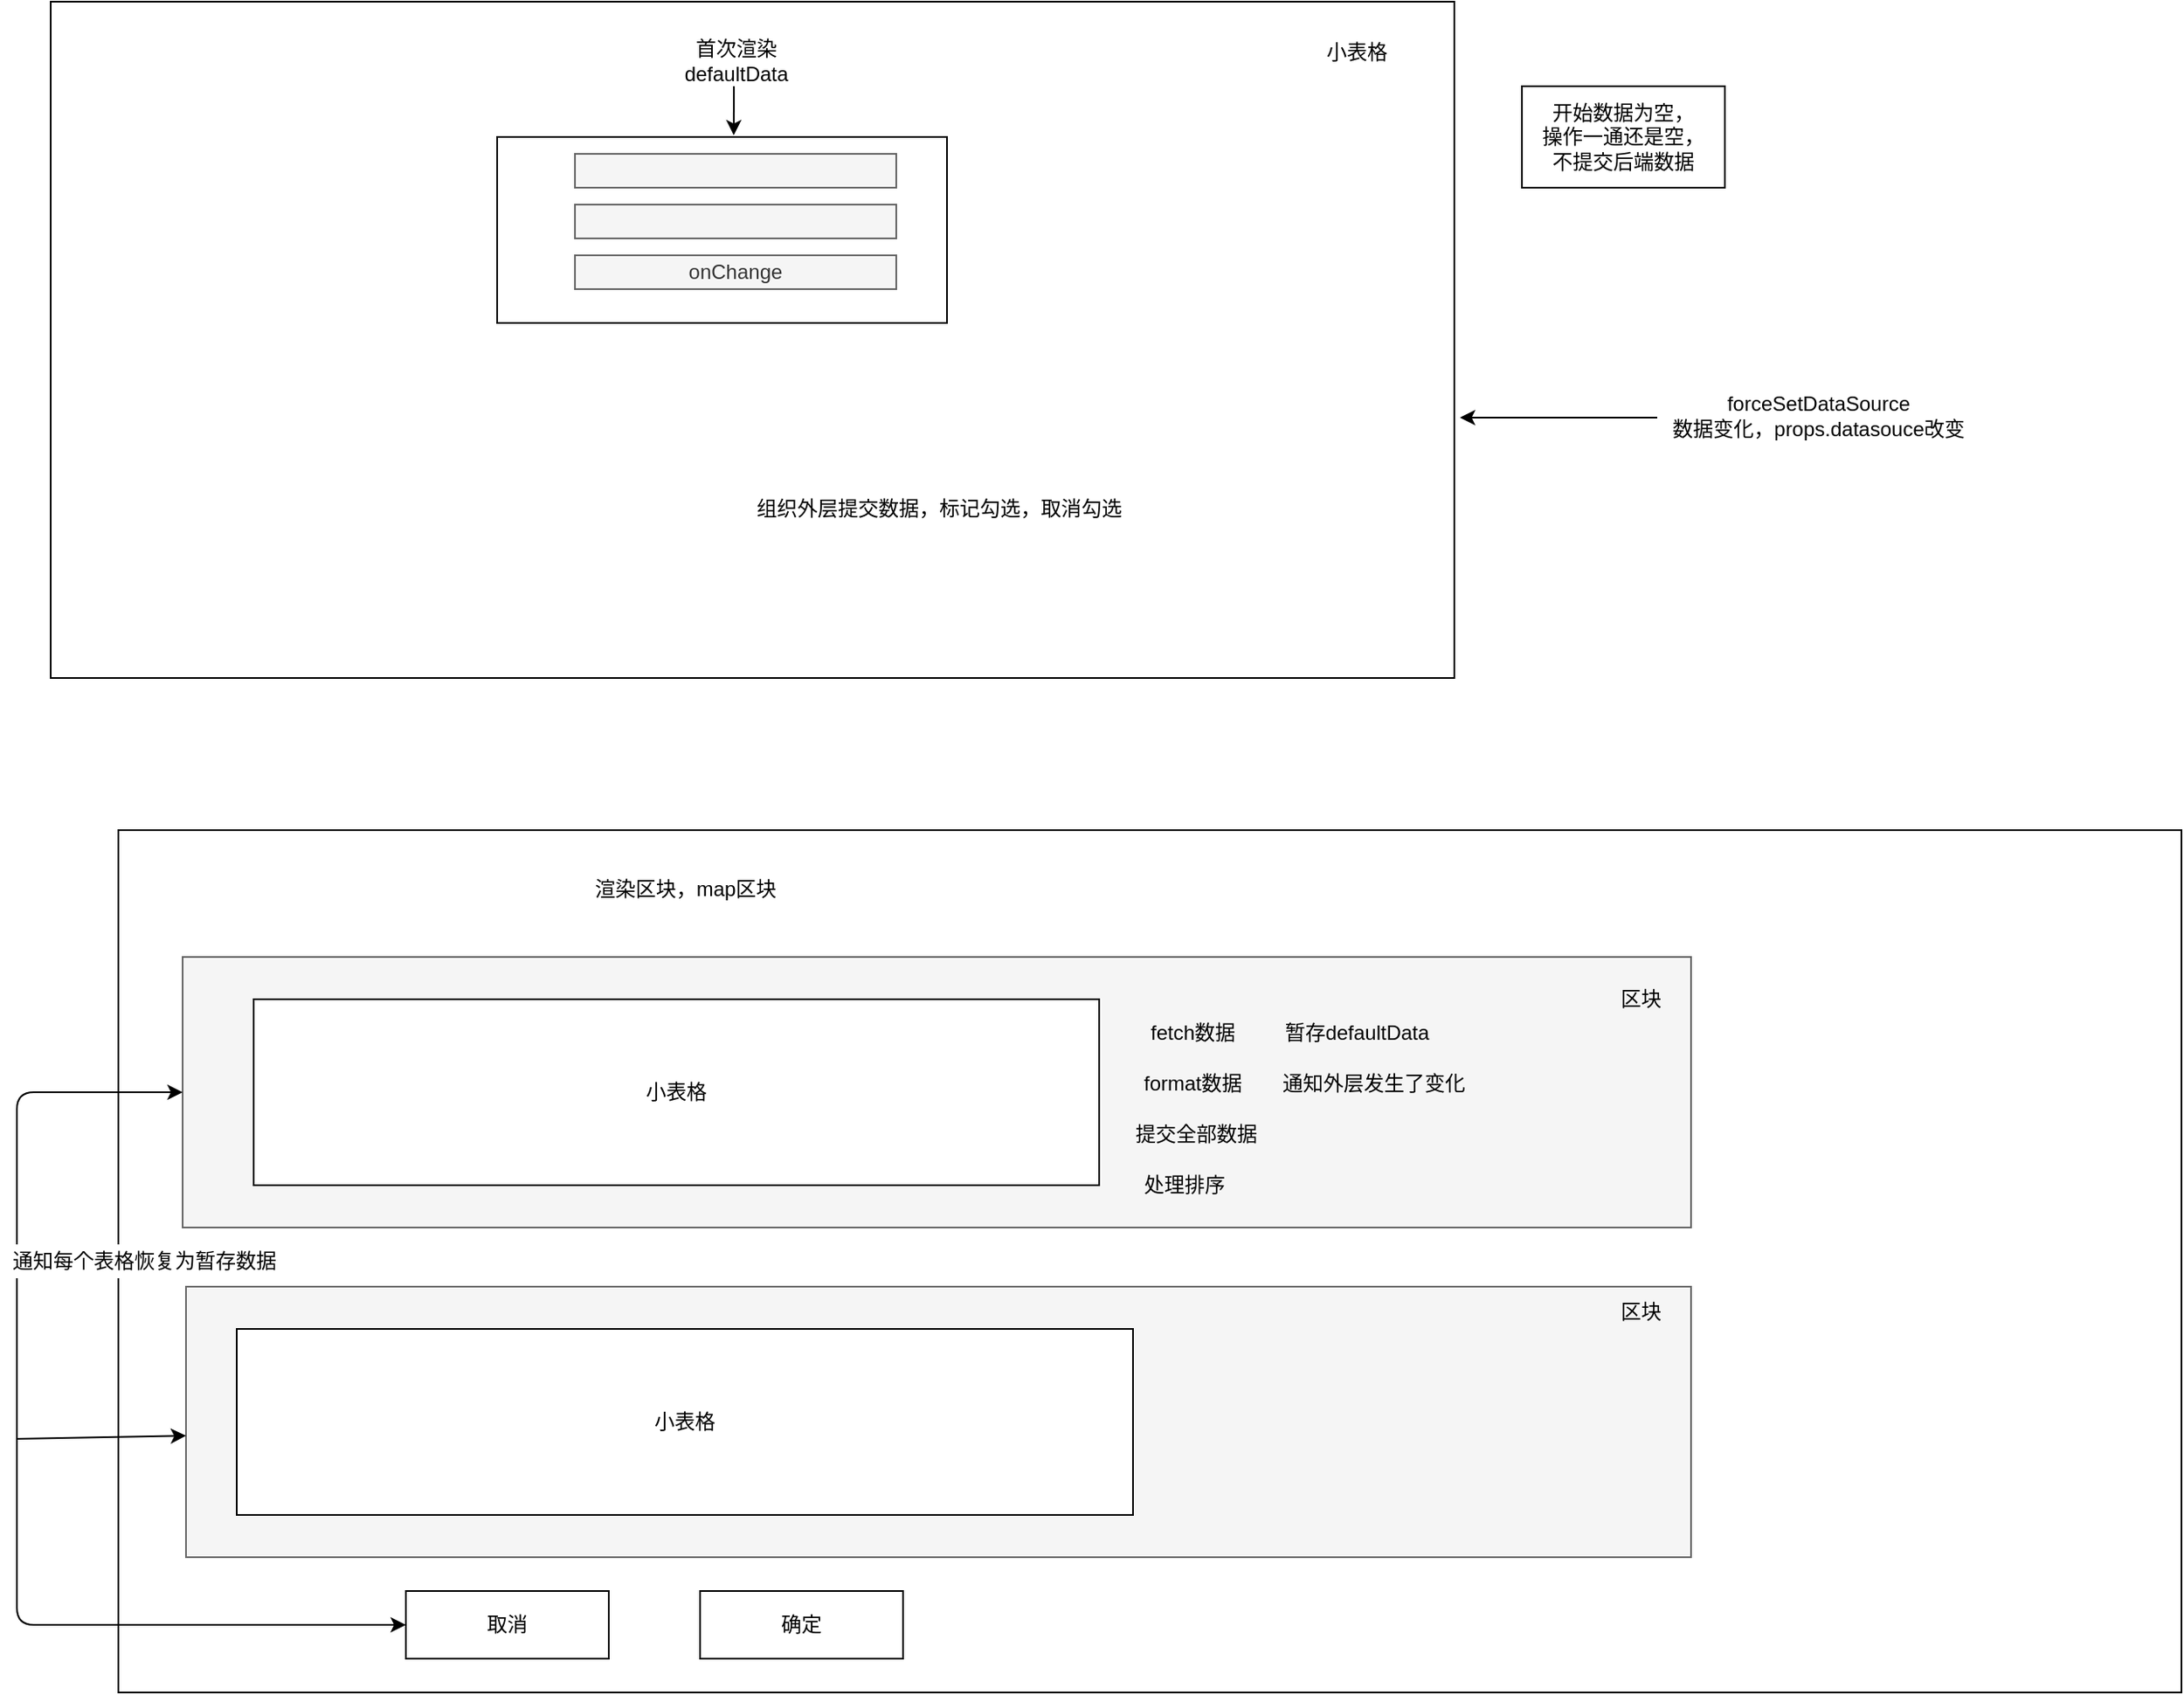 <mxfile version="14.6.5" type="github">
  <diagram id="aLa3FHg2r4vYx-vsww85" name="Page-1">
    <mxGraphModel dx="1426" dy="794" grid="1" gridSize="10" guides="1" tooltips="1" connect="1" arrows="1" fold="1" page="1" pageScale="1" pageWidth="827" pageHeight="1169" math="0" shadow="0">
      <root>
        <mxCell id="0" />
        <mxCell id="1" parent="0" />
        <mxCell id="L-b4eYi8AkZmki4z9Wjc-21" value="" style="rounded=0;whiteSpace=wrap;html=1;" parent="1" vertex="1">
          <mxGeometry x="30" y="140" width="830" height="400" as="geometry" />
        </mxCell>
        <mxCell id="L-b4eYi8AkZmki4z9Wjc-11" value="" style="rounded=0;whiteSpace=wrap;html=1;" parent="1" vertex="1">
          <mxGeometry x="294" y="220" width="266" height="110" as="geometry" />
        </mxCell>
        <mxCell id="L-b4eYi8AkZmki4z9Wjc-12" value="" style="rounded=0;whiteSpace=wrap;html=1;fillColor=#f5f5f5;strokeColor=#666666;fontColor=#333333;" parent="1" vertex="1">
          <mxGeometry x="340" y="230" width="190" height="20" as="geometry" />
        </mxCell>
        <mxCell id="L-b4eYi8AkZmki4z9Wjc-13" value="" style="rounded=0;whiteSpace=wrap;html=1;fillColor=#f5f5f5;strokeColor=#666666;fontColor=#333333;" parent="1" vertex="1">
          <mxGeometry x="340" y="260" width="190" height="20" as="geometry" />
        </mxCell>
        <mxCell id="L-b4eYi8AkZmki4z9Wjc-14" value="onChange" style="rounded=0;whiteSpace=wrap;html=1;fillColor=#f5f5f5;strokeColor=#666666;fontColor=#333333;" parent="1" vertex="1">
          <mxGeometry x="340" y="290" width="190" height="20" as="geometry" />
        </mxCell>
        <mxCell id="L-b4eYi8AkZmki4z9Wjc-18" value="" style="endArrow=classic;html=1;entryX=0.526;entryY=-0.027;entryDx=0;entryDy=0;entryPerimeter=0;" parent="1" edge="1">
          <mxGeometry width="50" height="50" relative="1" as="geometry">
            <mxPoint x="434" y="190" as="sourcePoint" />
            <mxPoint x="433.916" y="219.03" as="targetPoint" />
          </mxGeometry>
        </mxCell>
        <mxCell id="L-b4eYi8AkZmki4z9Wjc-19" value="首次渲染&lt;br&gt;defaultData" style="text;html=1;align=center;verticalAlign=middle;resizable=0;points=[];autosize=1;strokeColor=none;" parent="1" vertex="1">
          <mxGeometry x="395" y="160" width="80" height="30" as="geometry" />
        </mxCell>
        <mxCell id="L-b4eYi8AkZmki4z9Wjc-22" value="组织外层提交数据，标记勾选，取消勾选" style="text;html=1;align=center;verticalAlign=middle;resizable=0;points=[];autosize=1;strokeColor=none;" parent="1" vertex="1">
          <mxGeometry x="440" y="430" width="230" height="20" as="geometry" />
        </mxCell>
        <mxCell id="XcSG3mJqiO2_OLah6neF-1" value="开始数据为空，&lt;br&gt;操作一通还是空，&lt;br&gt;不提交后端数据" style="rounded=0;whiteSpace=wrap;html=1;" vertex="1" parent="1">
          <mxGeometry x="900" y="190" width="120" height="60" as="geometry" />
        </mxCell>
        <mxCell id="XcSG3mJqiO2_OLah6neF-2" value="小表格" style="text;html=1;align=center;verticalAlign=middle;resizable=0;points=[];autosize=1;strokeColor=none;" vertex="1" parent="1">
          <mxGeometry x="777" y="160" width="50" height="20" as="geometry" />
        </mxCell>
        <mxCell id="XcSG3mJqiO2_OLah6neF-3" value="" style="rounded=0;whiteSpace=wrap;html=1;" vertex="1" parent="1">
          <mxGeometry x="70" y="630" width="1220" height="510" as="geometry" />
        </mxCell>
        <mxCell id="XcSG3mJqiO2_OLah6neF-4" value="" style="rounded=0;whiteSpace=wrap;html=1;fillColor=#f5f5f5;strokeColor=#666666;fontColor=#333333;" vertex="1" parent="1">
          <mxGeometry x="108" y="705" width="892" height="160" as="geometry" />
        </mxCell>
        <mxCell id="XcSG3mJqiO2_OLah6neF-5" value="" style="rounded=0;whiteSpace=wrap;html=1;fillColor=#f5f5f5;strokeColor=#666666;fontColor=#333333;" vertex="1" parent="1">
          <mxGeometry x="110" y="900" width="890" height="160" as="geometry" />
        </mxCell>
        <mxCell id="XcSG3mJqiO2_OLah6neF-6" value="渲染区块，map区块" style="text;html=1;align=center;verticalAlign=middle;resizable=0;points=[];autosize=1;strokeColor=none;" vertex="1" parent="1">
          <mxGeometry x="345" y="655" width="120" height="20" as="geometry" />
        </mxCell>
        <mxCell id="XcSG3mJqiO2_OLah6neF-7" value="小表格" style="rounded=0;whiteSpace=wrap;html=1;" vertex="1" parent="1">
          <mxGeometry x="150" y="730" width="500" height="110" as="geometry" />
        </mxCell>
        <mxCell id="XcSG3mJqiO2_OLah6neF-8" value="区块" style="text;html=1;align=center;verticalAlign=middle;resizable=0;points=[];autosize=1;strokeColor=none;" vertex="1" parent="1">
          <mxGeometry x="950" y="720" width="40" height="20" as="geometry" />
        </mxCell>
        <mxCell id="XcSG3mJqiO2_OLah6neF-9" value="取消" style="rounded=0;whiteSpace=wrap;html=1;" vertex="1" parent="1">
          <mxGeometry x="240" y="1080" width="120" height="40" as="geometry" />
        </mxCell>
        <mxCell id="XcSG3mJqiO2_OLah6neF-10" value="确定" style="rounded=0;whiteSpace=wrap;html=1;" vertex="1" parent="1">
          <mxGeometry x="414" y="1080" width="120" height="40" as="geometry" />
        </mxCell>
        <mxCell id="XcSG3mJqiO2_OLah6neF-11" value="小表格" style="rounded=0;whiteSpace=wrap;html=1;" vertex="1" parent="1">
          <mxGeometry x="140" y="925" width="530" height="110" as="geometry" />
        </mxCell>
        <mxCell id="XcSG3mJqiO2_OLah6neF-12" value="区块" style="text;html=1;align=center;verticalAlign=middle;resizable=0;points=[];autosize=1;strokeColor=none;" vertex="1" parent="1">
          <mxGeometry x="950" y="905" width="40" height="20" as="geometry" />
        </mxCell>
        <mxCell id="XcSG3mJqiO2_OLah6neF-15" value="fetch数据" style="text;html=1;align=center;verticalAlign=middle;resizable=0;points=[];autosize=1;strokeColor=none;" vertex="1" parent="1">
          <mxGeometry x="670" y="740" width="70" height="20" as="geometry" />
        </mxCell>
        <mxCell id="L-b4eYi8AkZmki4z9Wjc-27" value="" style="endArrow=classic;startArrow=classic;html=1;entryX=0;entryY=0.5;entryDx=0;entryDy=0;" parent="1" target="XcSG3mJqiO2_OLah6neF-9" edge="1" source="XcSG3mJqiO2_OLah6neF-4">
          <mxGeometry width="50" height="50" relative="1" as="geometry">
            <mxPoint x="140" y="760" as="sourcePoint" />
            <mxPoint x="90" y="1060" as="targetPoint" />
            <Array as="points">
              <mxPoint x="10" y="785" />
              <mxPoint x="10" y="970" />
              <mxPoint x="10" y="1100" />
            </Array>
          </mxGeometry>
        </mxCell>
        <mxCell id="XcSG3mJqiO2_OLah6neF-18" value="通知每个表格恢复为暂存数据" style="text;html=1;align=center;verticalAlign=middle;resizable=0;points=[];autosize=1;strokeColor=none;fillColor=#ffffff;" vertex="1" parent="1">
          <mxGeometry y="875" width="170" height="20" as="geometry" />
        </mxCell>
        <mxCell id="XcSG3mJqiO2_OLah6neF-20" value="" style="endArrow=classic;html=1;" edge="1" parent="1" target="XcSG3mJqiO2_OLah6neF-5">
          <mxGeometry width="50" height="50" relative="1" as="geometry">
            <mxPoint x="10" y="990" as="sourcePoint" />
            <mxPoint x="60" y="950" as="targetPoint" />
          </mxGeometry>
        </mxCell>
        <mxCell id="XcSG3mJqiO2_OLah6neF-21" value="format数据" style="text;html=1;align=center;verticalAlign=middle;resizable=0;points=[];autosize=1;strokeColor=none;" vertex="1" parent="1">
          <mxGeometry x="670" y="770" width="70" height="20" as="geometry" />
        </mxCell>
        <mxCell id="XcSG3mJqiO2_OLah6neF-22" value="提交全部数据" style="text;html=1;align=center;verticalAlign=middle;resizable=0;points=[];autosize=1;strokeColor=none;" vertex="1" parent="1">
          <mxGeometry x="662" y="800" width="90" height="20" as="geometry" />
        </mxCell>
        <mxCell id="XcSG3mJqiO2_OLah6neF-23" value="暂存defaultData" style="text;html=1;align=center;verticalAlign=middle;resizable=0;points=[];autosize=1;strokeColor=none;" vertex="1" parent="1">
          <mxGeometry x="752" y="740" width="100" height="20" as="geometry" />
        </mxCell>
        <mxCell id="XcSG3mJqiO2_OLah6neF-29" style="edgeStyle=orthogonalEdgeStyle;rounded=0;orthogonalLoop=1;jettySize=auto;html=1;entryX=1.004;entryY=0.615;entryDx=0;entryDy=0;entryPerimeter=0;" edge="1" parent="1" source="XcSG3mJqiO2_OLah6neF-28" target="L-b4eYi8AkZmki4z9Wjc-21">
          <mxGeometry relative="1" as="geometry">
            <mxPoint x="950" y="390" as="targetPoint" />
            <Array as="points">
              <mxPoint x="930" y="386" />
              <mxPoint x="930" y="386" />
            </Array>
          </mxGeometry>
        </mxCell>
        <mxCell id="XcSG3mJqiO2_OLah6neF-28" value="forceSetDataSource&lt;br&gt;数据变化，props.datasouce改变" style="text;html=1;align=center;verticalAlign=middle;resizable=0;points=[];autosize=1;strokeColor=none;" vertex="1" parent="1">
          <mxGeometry x="980" y="370" width="190" height="30" as="geometry" />
        </mxCell>
        <mxCell id="XcSG3mJqiO2_OLah6neF-32" value="处理排序" style="text;html=1;align=center;verticalAlign=middle;resizable=0;points=[];autosize=1;strokeColor=none;" vertex="1" parent="1">
          <mxGeometry x="670" y="830" width="60" height="20" as="geometry" />
        </mxCell>
        <mxCell id="XcSG3mJqiO2_OLah6neF-33" value="通知外层发生了变化" style="text;html=1;align=center;verticalAlign=middle;resizable=0;points=[];autosize=1;strokeColor=none;" vertex="1" parent="1">
          <mxGeometry x="752" y="770" width="120" height="20" as="geometry" />
        </mxCell>
      </root>
    </mxGraphModel>
  </diagram>
</mxfile>
